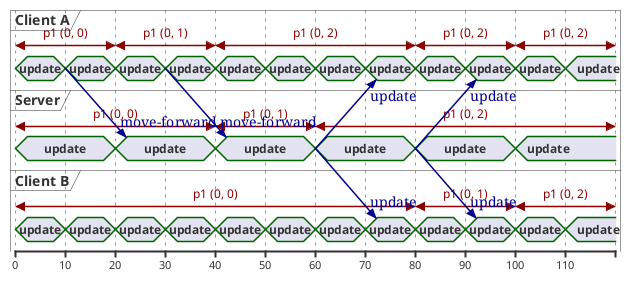 @startuml Entity Interpolation - Timing

concise "Client A" as ClientA
concise "Server" as Server
concise "Client B" as ClientB

@ClientA
0 is update
+10 is update
ClientA -> Server@+12 : move-forward
+10 is update
+10 is update
ClientA ->Server@+12 : move-forward
+10 is update
+10 is update
+10 is update
+10 is update
+10 is update
+10 is update
+10 is update
+10 is update
ClientA@0 <-> @20 : p1 (0, 0)
ClientA@20 <-> @40 : p1 (0, 1)
ClientA@40 <-> @80 : p1 (0, 2)
ClientA@80 <-> @100 : p1 (0, 2)
ClientA@100 <-> @120 : p1 (0, 2)

@Server
0 is update
+20 is update
+20 is update
+20 is update
Server -> ClientA@+12 : update
Server -> ClientB@+12 : update
+20 is update
Server -> ClientA@+12 : update
Server -> ClientB@+12 : update
+20 is update
Server@0 <-> @40 : p1 (0, 0)
Server@40 <-> @60 : p1 (0, 1)
Server@60 <-> @120 : p1 (0, 2)

@ClientB
0 is update
+10 is update
+10 is update
+10 is update
+10 is update
+10 is update
+10 is update
+10 is update
+10 is update
+10 is update
+10 is update
+10 is update
ClientB@0 <-> @80 : p1 (0, 0)
ClientB@80 <-> @100 : p1 (0, 1)
ClientB@100 <-> @120 : p1 (0, 2)

@enduml
